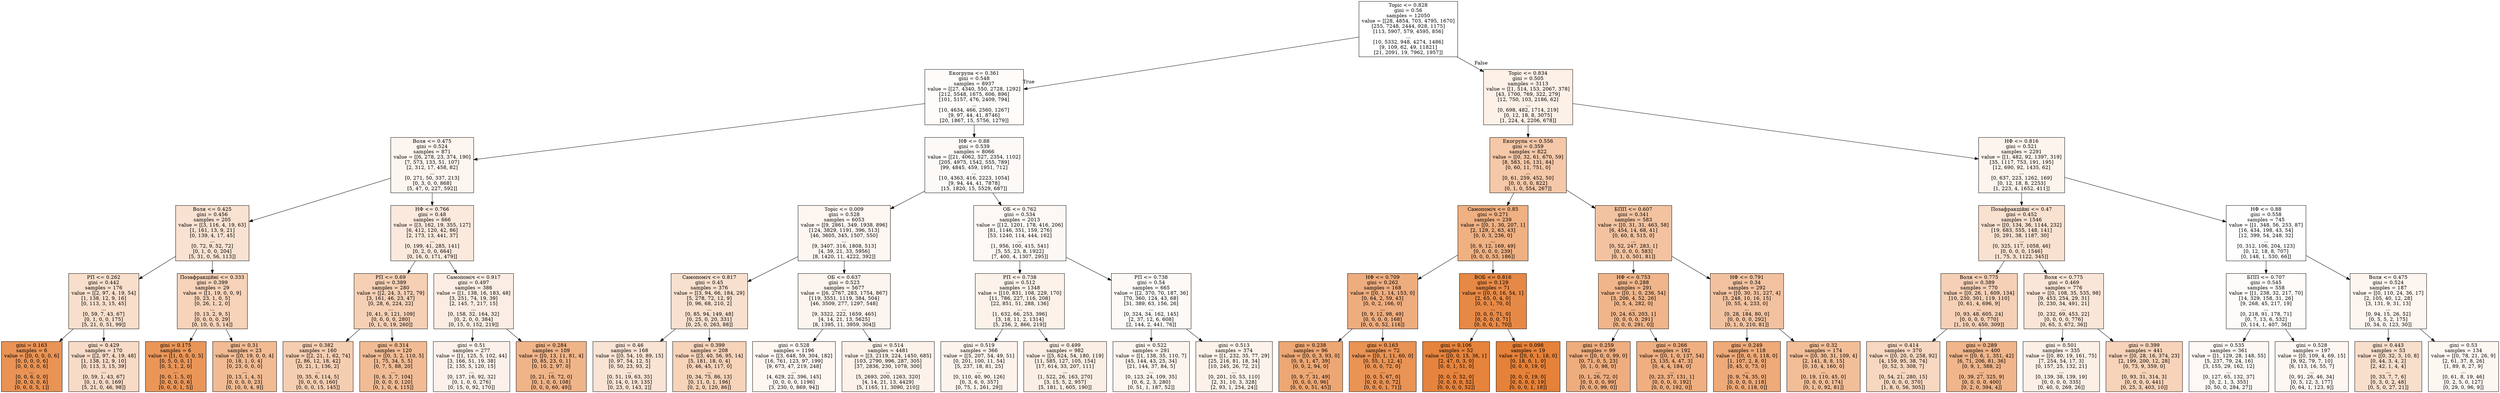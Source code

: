 digraph Tree {
node [shape=box, style="filled", color="black"] ;
0 [label="Topic <= 0.828\ngini = 0.56\nsamples = 12050\nvalue = [[28, 4854, 703, 4795, 1670]\n[255, 7248, 2444, 928, 1175]\n[113, 5907, 579, 4595, 856]\n...\n[10, 5332, 948, 4274, 1486]\n[9, 109, 62, 49, 11821]\n[21, 2091, 19, 7962, 1957]]", fillcolor="#e5813900"] ;
1 [label="Екогрупа <= 0.361\ngini = 0.548\nsamples = 8937\nvalue = [[27, 4340, 550, 2728, 1292]\n[212, 5548, 1675, 606, 896]\n[101, 5157, 476, 2409, 794]\n...\n[10, 4634, 466, 2560, 1267]\n[9, 97, 44, 41, 8746]\n[20, 1867, 15, 5756, 1279]]", fillcolor="#e5813907"] ;
0 -> 1 [labeldistance=2.5, labelangle=45, headlabel="True"] ;
2 [label="Воля <= 0.475\ngini = 0.524\nsamples = 871\nvalue = [[6, 278, 23, 374, 190]\n[7, 573, 133, 51, 107]\n[2, 312, 17, 458, 82]\n...\n[0, 271, 50, 337, 213]\n[0, 3, 0, 0, 868]\n[5, 47, 0, 227, 592]]", fillcolor="#e5813914"] ;
1 -> 2 ;
3 [label="Воля <= 0.425\ngini = 0.456\nsamples = 205\nvalue = [[3, 116, 4, 19, 63]\n[1, 161, 13, 9, 21]\n[0, 139, 4, 17, 45]\n...\n[0, 72, 9, 52, 72]\n[0, 1, 0, 0, 204]\n[5, 31, 0, 56, 113]]", fillcolor="#e5813939"] ;
2 -> 3 ;
4 [label="РП <= 0.262\ngini = 0.442\nsamples = 176\nvalue = [[2, 97, 4, 19, 54]\n[1, 138, 12, 9, 16]\n[0, 113, 3, 15, 45]\n...\n[0, 59, 7, 43, 67]\n[0, 1, 0, 0, 175]\n[5, 21, 0, 51, 99]]", fillcolor="#e5813941"] ;
3 -> 4 ;
5 [label="gini = 0.163\nsamples = 6\nvalue = [[0, 0, 0, 0, 6]\n[0, 0, 0, 0, 6]\n[0, 0, 0, 0, 6]\n...\n[0, 0, 6, 0, 0]\n[0, 0, 0, 0, 6]\n[0, 0, 0, 5, 1]]", fillcolor="#e58139db"] ;
4 -> 5 ;
6 [label="gini = 0.429\nsamples = 170\nvalue = [[2, 97, 4, 19, 48]\n[1, 138, 12, 9, 10]\n[0, 113, 3, 15, 39]\n...\n[0, 59, 1, 43, 67]\n[0, 1, 0, 0, 169]\n[5, 21, 0, 46, 98]]", fillcolor="#e5813948"] ;
4 -> 6 ;
7 [label="Позафракційні <= 0.333\ngini = 0.399\nsamples = 29\nvalue = [[1, 19, 0, 0, 9]\n[0, 23, 1, 0, 5]\n[0, 26, 1, 2, 0]\n...\n[0, 13, 2, 9, 5]\n[0, 0, 0, 0, 29]\n[0, 10, 0, 5, 14]]", fillcolor="#e5813959"] ;
3 -> 7 ;
8 [label="gini = 0.175\nsamples = 6\nvalue = [[1, 0, 0, 0, 5]\n[0, 5, 0, 0, 1]\n[0, 3, 1, 2, 0]\n...\n[0, 0, 1, 5, 0]\n[0, 0, 0, 0, 6]\n[0, 0, 0, 1, 5]]", fillcolor="#e58139d5"] ;
7 -> 8 ;
9 [label="gini = 0.31\nsamples = 23\nvalue = [[0, 19, 0, 0, 4]\n[0, 18, 1, 0, 4]\n[0, 23, 0, 0, 0]\n...\n[0, 13, 1, 4, 5]\n[0, 0, 0, 0, 23]\n[0, 10, 0, 4, 9]]", fillcolor="#e581398a"] ;
7 -> 9 ;
10 [label="НФ <= 0.766\ngini = 0.48\nsamples = 666\nvalue = [[3, 162, 19, 355, 127]\n[6, 412, 120, 42, 86]\n[2, 173, 13, 441, 37]\n...\n[0, 199, 41, 285, 141]\n[0, 2, 0, 0, 664]\n[0, 16, 0, 171, 479]]", fillcolor="#e581392c"] ;
2 -> 10 ;
11 [label="РП <= 0.69\ngini = 0.389\nsamples = 280\nvalue = [[2, 24, 3, 172, 79]\n[3, 161, 46, 23, 47]\n[0, 28, 6, 224, 22]\n...\n[0, 41, 9, 121, 109]\n[0, 0, 0, 0, 280]\n[0, 1, 0, 19, 260]]", fillcolor="#e581395f"] ;
10 -> 11 ;
12 [label="gini = 0.382\nsamples = 160\nvalue = [[2, 21, 1, 62, 74]\n[2, 86, 12, 18, 42]\n[0, 21, 1, 136, 2]\n...\n[0, 35, 6, 114, 5]\n[0, 0, 0, 0, 160]\n[0, 0, 0, 15, 145]]", fillcolor="#e5813962"] ;
11 -> 12 ;
13 [label="gini = 0.314\nsamples = 120\nvalue = [[0, 3, 2, 110, 5]\n[1, 75, 34, 5, 5]\n[0, 7, 5, 88, 20]\n...\n[0, 6, 3, 7, 104]\n[0, 0, 0, 0, 120]\n[0, 1, 0, 4, 115]]", fillcolor="#e5813988"] ;
11 -> 13 ;
14 [label="Самопоміч <= 0.917\ngini = 0.497\nsamples = 386\nvalue = [[1, 138, 16, 183, 48]\n[3, 251, 74, 19, 39]\n[2, 145, 7, 217, 15]\n...\n[0, 158, 32, 164, 32]\n[0, 2, 0, 0, 384]\n[0, 15, 0, 152, 219]]", fillcolor="#e5813923"] ;
10 -> 14 ;
15 [label="gini = 0.51\nsamples = 277\nvalue = [[1, 125, 5, 102, 44]\n[3, 166, 51, 19, 38]\n[2, 135, 5, 120, 15]\n...\n[0, 137, 16, 92, 32]\n[0, 1, 0, 0, 276]\n[0, 15, 0, 92, 170]]", fillcolor="#e581391b"] ;
14 -> 15 ;
16 [label="gini = 0.284\nsamples = 109\nvalue = [[0, 13, 11, 81, 4]\n[0, 85, 23, 0, 1]\n[0, 10, 2, 97, 0]\n...\n[0, 21, 16, 72, 0]\n[0, 1, 0, 0, 108]\n[0, 0, 0, 60, 49]]", fillcolor="#e5813998"] ;
14 -> 16 ;
17 [label="НФ <= 0.88\ngini = 0.539\nsamples = 8066\nvalue = [[21, 4062, 527, 2354, 1102]\n[205, 4975, 1542, 555, 789]\n[99, 4845, 459, 1951, 712]\n...\n[10, 4363, 416, 2223, 1054]\n[9, 94, 44, 41, 7878]\n[15, 1820, 15, 5529, 687]]", fillcolor="#e581390b"] ;
1 -> 17 ;
18 [label="Topic <= 0.009\ngini = 0.528\nsamples = 6053\nvalue = [[9, 2861, 349, 1938, 896]\n[124, 3829, 1191, 396, 513]\n[46, 3605, 345, 1507, 550]\n...\n[9, 3407, 316, 1808, 513]\n[4, 39, 21, 33, 5956]\n[8, 1420, 11, 4222, 392]]", fillcolor="#e5813911"] ;
17 -> 18 ;
19 [label="Самопоміч <= 0.817\ngini = 0.45\nsamples = 376\nvalue = [[3, 94, 66, 184, 29]\n[5, 278, 72, 12, 9]\n[0, 96, 68, 210, 2]\n...\n[0, 85, 94, 149, 48]\n[0, 25, 0, 20, 331]\n[0, 25, 0, 263, 88]]", fillcolor="#e581393d"] ;
18 -> 19 ;
20 [label="gini = 0.46\nsamples = 168\nvalue = [[0, 54, 10, 89, 15]\n[0, 97, 54, 12, 5]\n[0, 50, 23, 93, 2]\n...\n[0, 51, 19, 63, 35]\n[0, 14, 0, 19, 135]\n[0, 23, 0, 143, 2]]", fillcolor="#e5813937"] ;
19 -> 20 ;
21 [label="gini = 0.399\nsamples = 208\nvalue = [[3, 40, 56, 95, 14]\n[5, 181, 18, 0, 4]\n[0, 46, 45, 117, 0]\n...\n[0, 34, 75, 86, 13]\n[0, 11, 0, 1, 196]\n[0, 2, 0, 120, 86]]", fillcolor="#e5813959"] ;
19 -> 21 ;
22 [label="ОБ <= 0.637\ngini = 0.523\nsamples = 5677\nvalue = [[6, 2767, 283, 1754, 867]\n[119, 3551, 1119, 384, 504]\n[46, 3509, 277, 1297, 548]\n...\n[9, 3322, 222, 1659, 465]\n[4, 14, 21, 13, 5625]\n[8, 1395, 11, 3959, 304]]", fillcolor="#e5813915"] ;
18 -> 22 ;
23 [label="gini = 0.528\nsamples = 1196\nvalue = [[3, 648, 59, 304, 182]\n[16, 761, 123, 97, 199]\n[9, 673, 47, 219, 248]\n...\n[4, 629, 22, 396, 145]\n[0, 0, 0, 0, 1196]\n[3, 230, 0, 869, 94]]", fillcolor="#e5813912"] ;
22 -> 23 ;
24 [label="gini = 0.514\nsamples = 4481\nvalue = [[3, 2119, 224, 1450, 685]\n[103, 2790, 996, 287, 305]\n[37, 2836, 230, 1078, 300]\n...\n[5, 2693, 200, 1263, 320]\n[4, 14, 21, 13, 4429]\n[5, 1165, 11, 3090, 210]]", fillcolor="#e581391a"] ;
22 -> 24 ;
25 [label="ОБ <= 0.762\ngini = 0.534\nsamples = 2013\nvalue = [[12, 1201, 178, 416, 206]\n[81, 1146, 351, 159, 276]\n[53, 1240, 114, 444, 162]\n...\n[1, 956, 100, 415, 541]\n[5, 55, 23, 8, 1922]\n[7, 400, 4, 1307, 295]]", fillcolor="#e581390e"] ;
17 -> 25 ;
26 [label="РП <= 0.738\ngini = 0.512\nsamples = 1348\nvalue = [[10, 831, 108, 229, 170]\n[11, 786, 227, 116, 208]\n[22, 851, 51, 288, 136]\n...\n[1, 632, 66, 253, 396]\n[3, 18, 11, 2, 1314]\n[5, 256, 2, 866, 219]]", fillcolor="#e581391a"] ;
25 -> 26 ;
27 [label="gini = 0.519\nsamples = 366\nvalue = [[5, 207, 54, 49, 51]\n[0, 201, 100, 11, 54]\n[5, 237, 18, 81, 25]\n...\n[0, 110, 40, 90, 126]\n[0, 3, 6, 0, 357]\n[0, 75, 1, 261, 29]]", fillcolor="#e5813917"] ;
26 -> 27 ;
28 [label="gini = 0.499\nsamples = 982\nvalue = [[5, 624, 54, 180, 119]\n[11, 585, 127, 105, 154]\n[17, 614, 33, 207, 111]\n...\n[1, 522, 26, 163, 270]\n[3, 15, 5, 2, 957]\n[5, 181, 1, 605, 190]]", fillcolor="#e5813922"] ;
26 -> 28 ;
29 [label="РП <= 0.738\ngini = 0.54\nsamples = 665\nvalue = [[2, 370, 70, 187, 36]\n[70, 360, 124, 43, 68]\n[31, 389, 63, 156, 26]\n...\n[0, 324, 34, 162, 145]\n[2, 37, 12, 6, 608]\n[2, 144, 2, 441, 76]]", fillcolor="#e581390b"] ;
25 -> 29 ;
30 [label="gini = 0.522\nsamples = 291\nvalue = [[1, 138, 35, 110, 7]\n[45, 144, 43, 25, 34]\n[21, 144, 37, 84, 5]\n...\n[0, 123, 24, 109, 35]\n[0, 6, 2, 3, 280]\n[0, 51, 1, 187, 52]]", fillcolor="#e5813915"] ;
29 -> 30 ;
31 [label="gini = 0.513\nsamples = 374\nvalue = [[1, 232, 35, 77, 29]\n[25, 216, 81, 18, 34]\n[10, 245, 26, 72, 21]\n...\n[0, 201, 10, 53, 110]\n[2, 31, 10, 3, 328]\n[2, 93, 1, 254, 24]]", fillcolor="#e581391a"] ;
29 -> 31 ;
32 [label="Topic <= 0.834\ngini = 0.505\nsamples = 3113\nvalue = [[1, 514, 153, 2067, 378]\n[43, 1700, 769, 322, 279]\n[12, 750, 103, 2186, 62]\n...\n[0, 698, 482, 1714, 219]\n[0, 12, 18, 8, 3075]\n[1, 224, 4, 2206, 678]]", fillcolor="#e581391e"] ;
0 -> 32 [labeldistance=2.5, labelangle=-45, headlabel="False"] ;
33 [label="Екогрупа <= 0.556\ngini = 0.359\nsamples = 822\nvalue = [[0, 32, 61, 670, 59]\n[8, 583, 16, 131, 84]\n[0, 60, 11, 751, 0]\n...\n[0, 61, 259, 452, 50]\n[0, 0, 0, 0, 822]\n[0, 1, 0, 554, 267]]", fillcolor="#e581396f"] ;
32 -> 33 ;
34 [label="Самопоміч <= 0.85\ngini = 0.271\nsamples = 239\nvalue = [[0, 1, 30, 207, 1]\n[2, 129, 2, 63, 43]\n[0, 0, 3, 236, 0]\n...\n[0, 9, 12, 169, 49]\n[0, 0, 0, 0, 239]\n[0, 0, 0, 53, 186]]", fillcolor="#e58139a0"] ;
33 -> 34 ;
35 [label="НФ <= 0.709\ngini = 0.262\nsamples = 168\nvalue = [[0, 1, 14, 153, 0]\n[0, 64, 2, 59, 43]\n[0, 0, 2, 166, 0]\n...\n[0, 9, 12, 98, 49]\n[0, 0, 0, 0, 168]\n[0, 0, 0, 52, 116]]", fillcolor="#e58139a5"] ;
34 -> 35 ;
36 [label="gini = 0.238\nsamples = 96\nvalue = [[0, 0, 3, 93, 0]\n[0, 9, 1, 47, 39]\n[0, 0, 2, 94, 0]\n...\n[0, 9, 7, 31, 49]\n[0, 0, 0, 0, 96]\n[0, 0, 0, 51, 45]]", fillcolor="#e58139b2"] ;
35 -> 36 ;
37 [label="gini = 0.163\nsamples = 72\nvalue = [[0, 1, 11, 60, 0]\n[0, 55, 1, 12, 4]\n[0, 0, 0, 72, 0]\n...\n[0, 0, 5, 67, 0]\n[0, 0, 0, 0, 72]\n[0, 0, 0, 1, 71]]", fillcolor="#e58139db"] ;
35 -> 37 ;
38 [label="ВОБ <= 0.816\ngini = 0.129\nsamples = 71\nvalue = [[0, 0, 16, 54, 1]\n[2, 65, 0, 4, 0]\n[0, 0, 1, 70, 0]\n...\n[0, 0, 0, 71, 0]\n[0, 0, 0, 0, 71]\n[0, 0, 0, 1, 70]]", fillcolor="#e58139ee"] ;
34 -> 38 ;
39 [label="gini = 0.106\nsamples = 52\nvalue = [[0, 0, 15, 36, 1]\n[2, 47, 0, 3, 0]\n[0, 0, 1, 51, 0]\n...\n[0, 0, 0, 52, 0]\n[0, 0, 0, 0, 52]\n[0, 0, 0, 0, 52]]", fillcolor="#e58139fb"] ;
38 -> 39 ;
40 [label="gini = 0.098\nsamples = 19\nvalue = [[0, 0, 1, 18, 0]\n[0, 18, 0, 1, 0]\n[0, 0, 0, 19, 0]\n...\n[0, 0, 0, 19, 0]\n[0, 0, 0, 0, 19]\n[0, 0, 0, 1, 18]]", fillcolor="#e58139ff"] ;
38 -> 40 ;
41 [label="БПП <= 0.607\ngini = 0.341\nsamples = 583\nvalue = [[0, 31, 31, 463, 58]\n[6, 454, 14, 68, 41]\n[0, 60, 8, 515, 0]\n...\n[0, 52, 247, 283, 1]\n[0, 0, 0, 0, 583]\n[0, 1, 0, 501, 81]]", fillcolor="#e5813979"] ;
33 -> 41 ;
42 [label="НФ <= 0.753\ngini = 0.288\nsamples = 291\nvalue = [[0, 1, 0, 236, 54]\n[3, 206, 4, 52, 26]\n[0, 5, 4, 282, 0]\n...\n[0, 24, 63, 203, 1]\n[0, 0, 0, 0, 291]\n[0, 0, 0, 291, 0]]", fillcolor="#e5813996"] ;
41 -> 42 ;
43 [label="gini = 0.259\nsamples = 99\nvalue = [[0, 0, 0, 99, 0]\n[0, 71, 0, 5, 23]\n[0, 1, 0, 98, 0]\n...\n[0, 1, 26, 72, 0]\n[0, 0, 0, 0, 99]\n[0, 0, 0, 99, 0]]", fillcolor="#e58139a6"] ;
42 -> 43 ;
44 [label="gini = 0.266\nsamples = 192\nvalue = [[0, 1, 0, 137, 54]\n[3, 135, 4, 47, 3]\n[0, 4, 4, 184, 0]\n...\n[0, 23, 37, 131, 1]\n[0, 0, 0, 0, 192]\n[0, 0, 0, 192, 0]]", fillcolor="#e58139a2"] ;
42 -> 44 ;
45 [label="НФ <= 0.791\ngini = 0.34\nsamples = 292\nvalue = [[0, 30, 31, 227, 4]\n[3, 248, 10, 16, 15]\n[0, 55, 4, 233, 0]\n...\n[0, 28, 184, 80, 0]\n[0, 0, 0, 0, 292]\n[0, 1, 0, 210, 81]]", fillcolor="#e581397a"] ;
41 -> 45 ;
46 [label="gini = 0.249\nsamples = 118\nvalue = [[0, 0, 0, 118, 0]\n[1, 107, 2, 8, 0]\n[0, 45, 0, 73, 0]\n...\n[0, 9, 74, 35, 0]\n[0, 0, 0, 0, 118]\n[0, 0, 0, 118, 0]]", fillcolor="#e58139ac"] ;
45 -> 46 ;
47 [label="gini = 0.32\nsamples = 174\nvalue = [[0, 30, 31, 109, 4]\n[2, 141, 8, 8, 15]\n[0, 10, 4, 160, 0]\n...\n[0, 19, 110, 45, 0]\n[0, 0, 0, 0, 174]\n[0, 1, 0, 92, 81]]", fillcolor="#e5813984"] ;
45 -> 47 ;
48 [label="НФ <= 0.816\ngini = 0.521\nsamples = 2291\nvalue = [[1, 482, 92, 1397, 319]\n[35, 1117, 753, 191, 195]\n[12, 690, 92, 1435, 62]\n...\n[0, 637, 223, 1262, 169]\n[0, 12, 18, 8, 2253]\n[1, 223, 4, 1652, 411]]", fillcolor="#e5813916"] ;
32 -> 48 ;
49 [label="Позафракційні <= 0.47\ngini = 0.452\nsamples = 1546\nvalue = [[0, 134, 36, 1144, 232]\n[19, 683, 555, 148, 141]\n[0, 291, 38, 1187, 30]\n...\n[0, 325, 117, 1058, 46]\n[0, 0, 0, 0, 1546]\n[1, 75, 3, 1122, 345]]", fillcolor="#e581393c"] ;
48 -> 49 ;
50 [label="Воля <= 0.775\ngini = 0.389\nsamples = 770\nvalue = [[0, 26, 1, 609, 134]\n[10, 230, 301, 119, 110]\n[0, 61, 4, 696, 9]\n...\n[0, 93, 48, 605, 24]\n[0, 0, 0, 0, 770]\n[1, 10, 0, 450, 309]]", fillcolor="#e581395e"] ;
49 -> 50 ;
51 [label="gini = 0.414\nsamples = 370\nvalue = [[0, 20, 0, 258, 92]\n[4, 159, 95, 38, 74]\n[0, 52, 3, 308, 7]\n...\n[0, 54, 21, 280, 15]\n[0, 0, 0, 0, 370]\n[1, 8, 0, 56, 305]]", fillcolor="#e5813951"] ;
50 -> 51 ;
52 [label="gini = 0.289\nsamples = 400\nvalue = [[0, 6, 1, 351, 42]\n[6, 71, 206, 81, 36]\n[0, 9, 1, 388, 2]\n...\n[0, 39, 27, 325, 9]\n[0, 0, 0, 0, 400]\n[0, 2, 0, 394, 4]]", fillcolor="#e5813995"] ;
50 -> 52 ;
53 [label="Воля <= 0.775\ngini = 0.469\nsamples = 776\nvalue = [[0, 108, 35, 535, 98]\n[9, 453, 254, 29, 31]\n[0, 230, 34, 491, 21]\n...\n[0, 232, 69, 453, 22]\n[0, 0, 0, 0, 776]\n[0, 65, 3, 672, 36]]", fillcolor="#e5813932"] ;
49 -> 53 ;
54 [label="gini = 0.501\nsamples = 335\nvalue = [[0, 80, 19, 161, 75]\n[7, 254, 54, 17, 3]\n[0, 157, 25, 132, 21]\n...\n[0, 139, 38, 139, 19]\n[0, 0, 0, 0, 335]\n[0, 40, 0, 269, 26]]", fillcolor="#e5813920"] ;
53 -> 54 ;
55 [label="gini = 0.399\nsamples = 441\nvalue = [[0, 28, 16, 374, 23]\n[2, 199, 200, 12, 28]\n[0, 73, 9, 359, 0]\n...\n[0, 93, 31, 314, 3]\n[0, 0, 0, 0, 441]\n[0, 25, 3, 403, 10]]", fillcolor="#e5813959"] ;
53 -> 55 ;
56 [label="НФ <= 0.88\ngini = 0.558\nsamples = 745\nvalue = [[1, 348, 56, 253, 87]\n[16, 434, 198, 43, 54]\n[12, 399, 54, 248, 32]\n...\n[0, 312, 106, 204, 123]\n[0, 12, 18, 8, 707]\n[0, 148, 1, 530, 66]]", fillcolor="#e5813901"] ;
48 -> 56 ;
57 [label="БПП <= 0.707\ngini = 0.545\nsamples = 558\nvalue = [[1, 238, 32, 217, 70]\n[14, 329, 158, 31, 26]\n[9, 268, 45, 217, 19]\n...\n[0, 218, 91, 178, 71]\n[0, 7, 13, 6, 532]\n[0, 114, 1, 407, 36]]", fillcolor="#e5813908"] ;
56 -> 57 ;
58 [label="gini = 0.535\nsamples = 361\nvalue = [[1, 129, 28, 148, 55]\n[5, 237, 79, 24, 16]\n[3, 155, 29, 162, 12]\n...\n[0, 127, 65, 132, 37]\n[0, 2, 1, 3, 355]\n[0, 50, 0, 284, 27]]", fillcolor="#e581390d"] ;
57 -> 58 ;
59 [label="gini = 0.528\nsamples = 197\nvalue = [[0, 109, 4, 69, 15]\n[9, 92, 79, 7, 10]\n[6, 113, 16, 55, 7]\n...\n[0, 91, 26, 46, 34]\n[0, 5, 12, 3, 177]\n[0, 64, 1, 123, 9]]", fillcolor="#e5813911"] ;
57 -> 59 ;
60 [label="Воля <= 0.475\ngini = 0.524\nsamples = 187\nvalue = [[0, 110, 24, 36, 17]\n[2, 105, 40, 12, 28]\n[3, 131, 9, 31, 13]\n...\n[0, 94, 15, 26, 52]\n[0, 5, 5, 2, 175]\n[0, 34, 0, 123, 30]]", fillcolor="#e5813914"] ;
56 -> 60 ;
61 [label="gini = 0.443\nsamples = 53\nvalue = [[0, 32, 3, 10, 8]\n[0, 44, 3, 4, 2]\n[2, 42, 1, 4, 4]\n...\n[0, 33, 7, 7, 6]\n[0, 3, 0, 2, 48]\n[0, 5, 0, 27, 21]]", fillcolor="#e5813941"] ;
60 -> 61 ;
62 [label="gini = 0.53\nsamples = 134\nvalue = [[0, 78, 21, 26, 9]\n[2, 61, 37, 8, 26]\n[1, 89, 8, 27, 9]\n...\n[0, 61, 8, 19, 46]\n[0, 2, 5, 0, 127]\n[0, 29, 0, 96, 9]]", fillcolor="#e5813910"] ;
60 -> 62 ;
}